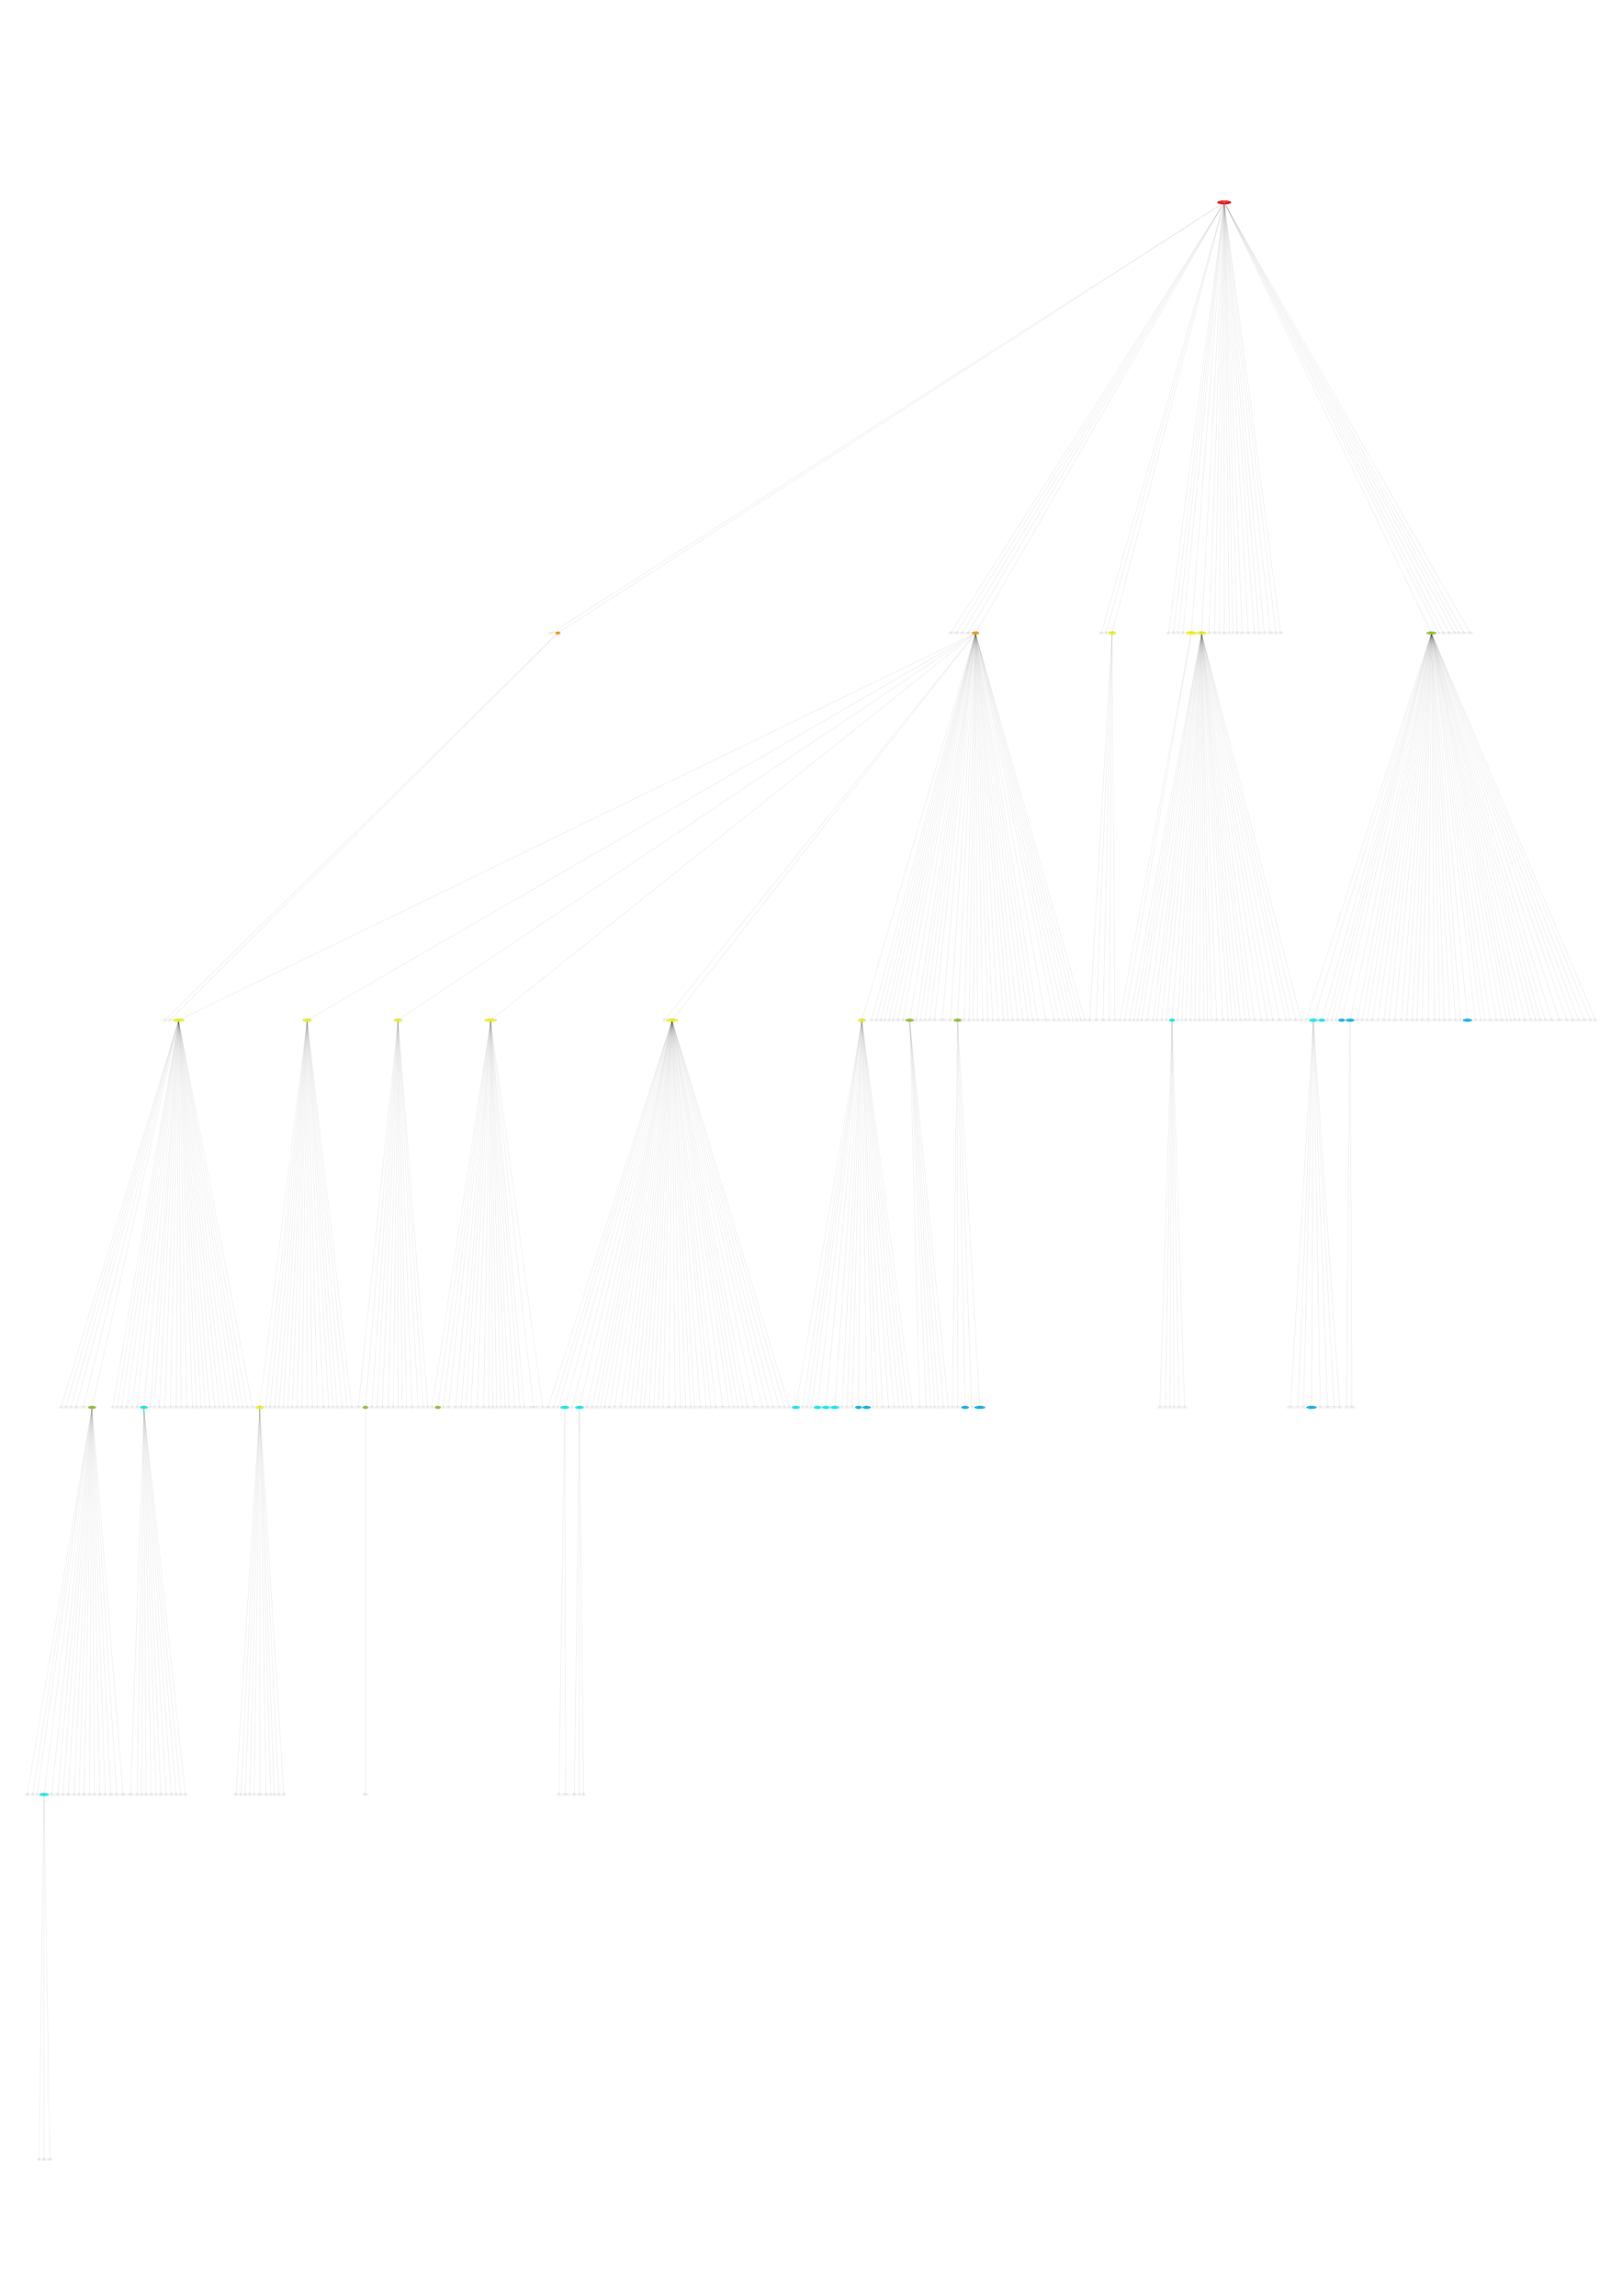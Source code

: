 digraph {
    graph[outputorder=edgesfirst size="32.1,45.8!" ratio="fill" margin="0.5" center=true, beautify=true];
    node [fontname="Calibri" style=filled fillcolor=white fontsize=18];

    //wedekind subgraph
    wedekind [label="Hartmut Wedekind\n1963", fontcolor=white, fillcolor=red, style=filled, shape=tripleoctagon, fontsize=24];
    a1 [label="Kreuzberger\n1969"];
    petzold [label="Petzold\n1970", fillcolor=orange, style=filled, shape=doubleoctagon];
    a3 [label="Bastian\n1972"];
    a4 [label="Clüsserath\n1972"];
    a5 [label="Osswald\n1972"];
    a6 [label="Albrecht, W.\n1974"];
    haerder [label="Theo Härder\n1975", fillcolor=orange, style=filled, shape=doubleoctagon];
    a8 [label="Dittmann\n1977"];
    a9 [label="Haag\n1981"];
    ortner [label="Erich Ortner\n1982", fillcolor=yellow, style=filled, shape=doubleoctagon];
    a11 [label="Eberlein\n1983"];
    a12 [label="Kratzer\n1986"];
    a13 [label="Schön\n1987"];
    a14 [label="Zörntlein\n1987"];
    beckstein [label="Clemens Beckstein\n1988", fillcolor=yellow, style=filled, shape=doubleoctagon];
    jablonski [label="Stefan Jablonski\n1989", fillcolor=yellow, style=filled, shape=doubleoctagon];
    a17 [label="Schreier\n1989"];
    a18 [label="Hofmann\n1990"];
    a19 [label="Nau\n1990"];
    a20 [label="Tielemann\n1990"];
    a21 [label="Ruf\n1991"];
    a22 [label="Leue\n1992"];
    a23 [label="Nagler\n1992"];
    a24 [label="Reinwald\n1993"];
    a25 [label="Steinbauer\n1993"];
    a26 [label="Sommer\n1993"];
    a27 [label="Kirsche\n1994"];
    a28 [label="Lührser\n1996"];
    a29 [label="Schottmüller\n1996"];
    a30 [label="Lenz\n1997"];
    a31 [label="Schuster\n1997"];
    lehner [label="Wolfgang Lehner\n1998", fillcolor=yellowgreen, style=filled, shape=doubleoctagon];
    a33 [label="Lotter\n1998"];
    a34 [label="Teschke\n1999"];
    a35 [label="Albrecht, J.\n2001"];
    a36 [label="Günzel\n2001"];
    a37 [label="Bauer\n2002"];
    a38 [label="Hümmer\n2004"];
    a39 [label="Schlesinger\n2004"];
    wedekind -> a1,petzold,a3,a4,a5,a6;
    wedekind -> haerder,a8,a9,ortner;
    wedekind -> a11,a12,a13,a14,beckstein,jablonski;
    wedekind -> a17,a18,a19,a20,a21,a22,a23,a24,a25,a26,a27,a28,a29,a30,a31;
    wedekind -> lehner,a33,a34,a35,a36,a37,a38,a39;

    //petzold subgraph
    b1 [label="Albers\n1995"];
    b2 [label="Stahlinger\n1996"];
    petzold -> b1,b2;

    //haerder subgraph
    effelsberg [label="Wolfgang Effelsberg\n1981", fillcolor=yellow, style=filled, shape=doubleoctagon];
    reuter [label="Andreas Reuter\n1981", fillcolor=yellow, style=filled, shape=doubleoctagon];
    kuespert [label="Klaus Küspert\n1985", fillcolor=yellow, style=filled, shape=doubleoctagon];
    mwegener [label="Klaus Meyer-Wegener\n1986", fillcolor=yellow, style=filled, shape=doubleoctagon];
    c5 [label="Peinl\n1986"];
    mitschang [label="Bernhard Mitschang\n1988", fillcolor=yellow, style=filled, shape=doubleoctagon];
    rahm [label="Erhard Rahm\n1988", fillcolor=yellow, style=filled, shape=doubleoctagon];
    c8 [label="Mattos\n1989"];
    c9 [label="Sikeler\n1989"];
    c10 [label="Pappe\n1990"];
    c11 [label="Yan\n1991"];
    c12 [label="Hübel\n1992"];
    c13 [label="Käfer\n1992"];
    c14 [label="Schöning\n1992"];
    c15 [label="Sutter\n1992"];
    dessloch [label="Stefan Deßloch\n1993", fillcolor=yellowgreen, style=filled,  shape=doubleoctagon];
    c17 [label="Chen\n1995"];
    c18 [label="Marek\n1995"];
    c19 [label="Herbst\n1996"];
    c20 [label="Reinert\n1996"];
    c21 [label="Thomas\n1996"];
    c22 [label="de Ferreira Rezende\n1997"];
    c23 [label="Gesmann\n1997"];
    ritter [label="Norbert Ritter\n1997", fillcolor=yellowgreen, style=filled,  shape=doubleoctagon];
    c25 [label="Sauter\n1998"];
    c26 [label="Brayner\n1999"];
    c27 [label="Nik\n1999"];
    c28 [label="Loeser\n2000"];
    c29 [label="Zhang, N.\n2000"];
    c30 [label="Steiert\n2001"];
    c31 [label="Marder\n2002"];
    c32 [label="Zhang, W.\n2002"];
    c33 [label="Hergula\n2003"];
    c34 [label="Bon\n2004"];
    c35 [label="Mahnke\n2004"];
    c36 [label="Flehmig\n2005"];
    c37 [label="Haustein\n2005"];
    c38 [label="Kovse\n2005"];
    c39 [label="Dopichaj\n2007"];
    c40 [label="Mathis\n2009"];
    c41 [label="de Aguiar Moraes Filho\n2010"];
    c42 [label="Ribeiro\n2010"];
    c43 [label="Schmidt\n2011"];
    c44 [label="Weiner\n2011"];
    c45 [label="Bächle\n2012"];
    c46 [label="Ou\n2012"];
    c47 [label="Schall\n2015"];
    c48 [label="Izadi\n2016"];
    c49 [label="Sauer\n2017"];
    haerder -> effelsberg,reuter,kuespert,mwegener;
    haerder -> c5,mitschang,rahm,c8,c9,c10;
    haerder -> c11,c12,c13,c14,c15,dessloch,c17,c18,c19,c20;
    haerder -> c21,c22,c23,ritter,c25,c26,c27,c28,c29,c30;
    haerder -> c31,c32,c33,c34,c35,c36,c37,c38,c39,c40;
    haerder -> c41,c42,c43,c44,c45,c46,c47,c48,c49;

    //effelsberg subgraph
    ca1 [label="Bär\n1993"];
    ca2 [label="Hofmann\n1993"];
    ca3 [label="Mayer\n1993"];
    ca4 [label="Lamparter\n1994"];
    ca5 [label="Meyer-Boudnik\n1994"];
    fischer [label="Stefan Fischer\n1996", fillcolor=yellowgreen, style=filled, shape=doubleoctagon];
    ca7 [label="Keller\n1996"];
    ca8 [label="Fischer\n1997"];
    ca9 [label="Geyer\n1999"];
    ca10 [label="Holfelder\n1998"];
    ca11 [label="Lienhart\n1998"];
    ca12 [label="Pfeiffer\n1999"];
    mauve [label="Martin Mauve\n2000", fillcolor=cyan, style=filled, shape=doubleoctagon];
    ca14 [label="Weiss\n2000"];
    ca15 [label="Hilt\n2001"];
    ca16 [label="Kuhmünch\n2001"];
    ca17 [label="Kühne\n2002"];
    ca18 [label="Schremmer\n2002"];
    ca19 [label="Widmer\n2003"];
    ca20 [label="Denda\n2004"];
    ca21 [label="Hänselmann\n2004"];
    ca22 [label="Vogel\n2004"];
    ca23 [label="Liebig\n2005"];
    ca24 [label="Füssler\n2007"];
    ca25 [label="Kopf\n2007"];
    ca26 [label="Scheele\n2007"];
    ca27 [label="Schmitz\n2007"];
    ca28 [label="Busse\n2008"];
    ca29 [label="Steiner\n2008"];
    ca30 [label="Transier\n2008"];
    ca31 [label="Davoyan\n2010"];
    ca32 [label="King\n2010"];
    ca33 [label="Lampi\n2010"];
    ca34 [label="Guthier\n2012"];
    ca35 [label="Lemelson\n2013"];
    effelsberg -> ca1,ca2,ca3,ca4,ca5,fischer,ca7,ca8,ca9,ca10;
    effelsberg -> ca11,ca12,mauve,ca14,ca15,ca16,ca17,ca18,ca19,ca20;
    effelsberg -> ca21,ca22,ca23,ca24,ca25,ca26,ca27,ca28,ca29,ca30;
    effelsberg -> ca31,ca32,ca33,ca34,ca35;

    //fischer subgraph
    caa1 [label="Hellbrück\n2004"];
    caa2 [label="Walther\n2004"];
    caa3 [label="Jung\n2005"];
    werner [label="Christian Werner\n2006", fillcolor=cyan, style=filled, shape=doubleoctagon];
    caa5 [label="Pfisterer\n2007"];
    caa6 [label="Tiedemann\n2007"];
    caa7 [label="Khan\n2008"];
    caa8 [label="Buschmann\n2009"];
    caa9 [label="Carlson\n2009"];
    caa10 [label="Tirkawi\n2009"];
    caa11 [label="Wegener\n2009"];
    caa12 [label="Ransom\n2010"];
    caa13 [label="Krüger\n2011"];
    caa14 [label="Glombitza\n2012"];
    caa15 [label="Farooq\n2014"];
    caa16 [label="Gregorczyk\n2014"];
    caa17 [label="Gutbrod\n2014"];
    caa18 [label="Rothenpieler\n2014"];
    fischer -> caa1,caa2,caa3,werner,caa5,caa6,caa7,caa8,caa9,caa10;
    fischer -> caa11,caa12,caa13,caa14,caa15,caa16,caa17,caa18;

    //werner subgraph
    caaa1 [label="Carot\n2009"];
    caaa2 [label="Lipphardt\n2009"];
    caaa3 [label="Poehlsen\n2009"];
    werner -> caaa1,caaa2,caaa3;

    //mauve subgraph
    cab1 [label="Scheuermann\n2007"];
    cab2 [label="Caliskan\n2008"];
    cab3 [label="Kiess\n2008"];
    cab4 [label="Lochert\n2008"];
    cab5 [label="Hoerster\n2009"];
    cab6 [label="Tran\n2009"];
    cab7 [label="Wewetzer\n2009"];
    cab8 [label="Rybicki\n2011"];
    cab9 [label="Jerschow\n2012"];
    cab10 [label="Baselt\n2013"];
    cab11 [label="Kerper\n2013"];
    cab12 [label="Koegel\n2013"];
    mauve -> cab1,cab2,cab3,cab4,cab5,cab6,cab7,cab8,cab9,cab10;
    mauve -> cab11,cab12;

    //reuter subgraph
    walter [label="Bernd Walter\n1985", fillcolor=yellow, style=filled,  shape=doubleoctagon];
    cb2 [label="Jian\n1987"];
    cb3 [label="Garidis\n1990"];
    cb4 [label="Duppel\n1991"];
    cb5 [label="Han\n1991"];
    cb6 [label="Liebelt\n1991"];
    cb7 [label="Schiele\n1991"];
    cb8 [label="Zeller\n1991"];
    cb9 [label="Winckler\n1994"];
    cb10 [label="Becker\n1995"];
    cb11 [label="Günthör\n1996"];
    cb12 [label="Wächter\n1996"];
    cb13 [label="Wörner\n1996"];
    cb14 [label="Thalheimer\n1997"];
    cb15 [label="Pollak\n1999"];
    cb16 [label="Röhrle\n1999"];
    cb17 [label="Zink\n2000"];
    cb18 [label="Schneider\n2003"];
    cb19 [label="Böhr\n2011"];
    cb20 [label="Nehmer\n2011"];
    reuter -> walter,cb2,cb3,cb4,cb5,cb6,cb7,cb8,cb9,cb10;
    reuter -> cb11,cb12,cb13,cb14,cb15,cb16,cb17,cb18,cb19,cb20;

    //walter
    cba1 [label="Karjoth\n1987"];
    cba2 [label="Gehlen\n1992"];
    cba3 [label="Maier\n1992"];
    cba4 [label="Thomas\n1992"];
    cba5 [label="Ley\n1993"];
    cba6 [label="Benzschawel\n1995"];
    cba7 [label="Ruttgers\n1997"];
    cba8 [label="Hoff\n2002"];
    cba9 [label="Klink\n2006"];
    cba10 [label="Reuther\n2007"];
    cba11 [label="Weber\n2007"];
    walter -> cba1,cba2,cba3,cba4,cba5,cba6,cba7,cba8,cba9,cba10,cba11;

    //kuespert subgraph
    cc1 [label="Schaarschmidt\n1999"];
    stoerl [label="Uta Störl\n1999", fillcolor=yellowgreen, style=filled, shape=doubleoctagon];
    cc3 [label="Hüsemann\n2002"];
    cc4 [label="Lufter\n2005"];
    cc5 [label="Dorendorf\n2006"];
    cc6 [label="Gollmick\n2006"];
    cc7 [label="Skatulla\n2006"];
    cc8 [label="Stolze\n2006"];
    cc9 [label="Müller\n2008"];
    cc10 [label="Wiese\n2011"];
    cc11 [label="Rabinovitch\n2012"];
    cc12 [label="Döhring\n2013"];
    cc13 [label="Liebisch\n2014"];
    cc14 [label="Koch\n2016"];
    kuespert -> cc1,stoerl,cc3,cc4,cc5,cc6,cc7,cc8,cc9,cc10;
    kuespert -> cc11,cc12,cc13,cc14;

    //stoerl subgraph
    cca1 [label="Hillenbrand\n2023"];
    stoerl -> cca1;

    //meyer-wegener subgraph
    cd1 [label="Krasser\n1992"];
    cd2 [label="Kai Bruns\n1994", fillcolor=yellowgreen, style=filled,  shape=doubleoctagon];
    cd3 [label="Hegel\n1995"];
    cd4 [label="Käckenhoff\n1995"];
    cd5 [label="Baumgarten\n1999"];
    cd6 [label="Böhm\n1999"];
    cd7 [label="Schulze\n1999"];
    cd8 [label="Berthold\n2002"];
    cd9 [label="Meyerhöfer\n2007"];
    cd10 [label="Suchomski\n2008"];
    cd11 [label="Weiß\n2009"];
    cd12 [label="Entin\n2010"];
    cd13 [label="Daum\n2011"];
    cd14 [label="Irmert\n2011"];
    cd15 [label="Nagy\n2012"];
    cd16 [label="Weiler\n2012"];
    cd17 [label="Lauterwald\n2015"];
    cd18 [label="Stern\n2020"];
    cd19 [label="Pollner\n2021"];
    cd20 [label="Beena Gopalakrishnan Nair\n2021"];
    cd21 [label="Schwab\n2022"];
    mwegener -> cd1,cd2,cd3,cd4,cd5,cd6,cd7,cd8,cd9,cd10;
    mwegener -> cd11,cd12,cd13,cd14,cd15,cd16,cd17,cd18,cd19,cd20;
    mwegener -> cd21;

    //mitschang subgraph
    ce1 [label="Jaedicke\n1999"];
    ce2 [label="Sellentin\n1999"];
    ce3 [label="Frank\n2002"];
    schwarz [label="Holger Schwarz\n2002", fillcolor=cyan, style=filled, shape=doubleoctagon];
    ce5 [label="Mariucci\n2004"];
    nicklas [label="Daniela Nicklas\n2005", fillcolor=cyan, style=filled, shape=doubleoctagon];
    ce7 [label="Mangold\n2007"];
    ce8 [label="Schwarz\n2007"];
    ce9 [label="Kraft\n2009"];
    ce10 [label="Lu\n2009"];
    ce11 [label="Heinkel\n2011"];
    ce12 [label="Jakob\n2010"];
    ce13 [label="Radeschütz\n2011"];
    ce14 [label="Vrhovnik\n2011"];
    ce15 [label="Wagner\n2011"];
    ce16 [label="Kaiser\n2012"];
    ce17 [label="Minguez\n2012"];
    ce18 [label="Brodt\n2013"];
    ce19 [label="Hönle\n2013"];
    ce20 [label="Cipriani\n2014"];
    ce21 [label="Schiller\n2014"];
    ce22 [label="Silcher\n2014"];
    ce23 [label="Gröger\n2015"];
    ce24 [label="Niedermann\n2015"];
    ce25 [label="Wagner\n2015"];
    ce26 [label="Reimann\n2016"];
    ce27 [label="Kassner\n2017"];
    ce28 [label="Lübbe\n2017"];
    ce29 [label="Stach\n2017"];
    ce30 [label="Waizenegger\n2017"];
    ce31 [label="Hirmer\n2018"];
    ce32 [label="Hoos\n2018"];
    ce33 [label="Hüffmeyer\n2019"];
    ce34 [label="Königsberger\n2019"];
    ce35 [label="da Silva\n2020"];
    ce36 [label="Kiefer\n2020"];
    ce37 [label="Weber\n2020"];
    ce38 [label="Giebler\n2021"];
    ce39 [label="Hirtsch\n2021"];
    ce40 [label="Villanueva Zacarias\n2021"];
    ce41 [label="Mormul\n2022"];
    ce42 [label="Behringer\n2023"];
    ce43 [label="Riegger\n2023"];
    ce44 [label="del Gaudio\n2024"];
    ce45 [label="Eichler\n2024"];
    ce46 [label="Ziegler\n2024"];
    mitschang -> ce1,ce2,ce3,schwarz,ce5,nicklas,ce7,ce8,ce9,ce10;
    mitschang -> ce11,ce12,ce13,ce14,ce15,ce16,ce17,ce18,ce19,ce20;
    mitschang -> ce21,ce22,ce23,ce24,ce25,ce26,ce27,ce28,ce29,ce30;
    mitschang -> ce31,ce32,ce33,ce34,ce35,ce36,ce37,ce38,ce39,ce40;
    mitschang -> ce41,ce42,ce43,ce44,ce45,ce46;

    //schwarz subgraph
    cea1 [label="Fritz\n2021"];
    cea2 [label="Treder-Tschechlov\n2024"];
    schwarz -> cea1,cea2;

    //nicklas subgraph
    ceb1 [label="Busemann\n2012"];
    ceb2 [label="Kuka\n2015"];
    ceb3 [label="Kasrin\n2023"];
    nicklas -> ceb1,ceb2,ceb3;

    //rahm subgraph
    cf1 [label="Robert Müller\n2002", fillcolor=cyan, style=filled, shape=doubleoctagon];
    cf2 [label="Melnik\n2004"];
    cf3 [label="Greiner\n2005"];
    cf4 [label="Do\n2006"];
    cf5 [label="Toralf Kirsten\n2007", fillcolor=cyan, style=filled, shape=doubleoctagon];
    cf6 [label="Andreas Thor\n2008", fillcolor=cyan, style=filled, shape=doubleoctagon];
    cf7 [label="Holger Märtens\n2008", fillcolor=cyan, style=filled,  shape=doubleoctagon];
    cf8 [label="Golovin\n2010"];
    cf9 [label="Hartung\n2011"];
    cf10 [label="Peukert\n2013"];
    cf11 [label="Anika Groß\n2014", fillcolor=deepskyblue, style=filled, shape=doubleoctagon];
    cf12 [label="Hanna Köpcke\n2014", fillcolor=deepskyblue, style=filled,  shape=doubleoctagon];
    cf13 [label="Kolb\n2014"];
    cf14 [label="Arnold\n2015"];
    cf15 [label="Petermann\n2019"];
    cf16 [label="Nentwig\n2020"];
    cf17 [label="Christen\n2020"];
    cf18 [label="Saeedi\n2021"];
    cf19 [label="Franke\n2024"];
    cf20 [label="Rost\n2024"];
    cf21 [label="Obraczka\n2025"];
    rahm -> cf1,cf2,cf3,cf4,cf5,cf6,cf7,cf8,cf9,cf10;
    rahm -> cf11,cf12,cf13,cf14,cf15,cf16,cf17,cf18,cf19,cf20;
    rahm -> cf21;

    //dessloch subgraph
    cg1 [label="Hilliger von Thile\n2008"];
    cg2 [label="Göres\n2009"];
    cg3 [label="Stumm\n2010"];
    cg4 [label="Jörg\n2013"];
    cg5 [label="Hu\n2017"];
    cg6 [label="Schildgen\n2017"];
    cg7 [label="Qu\n2020"];
    dessloch -> cg1,cg2,cg3,cg4,cg5,cg6,cg7;

    //ritter subgraph
    ch1 [label="Holze\n2011"];
    ch2 [label="von Riegen\n2012"];
    ch3 [label="Fabian Panse\n2014", fillcolor=deepskyblue, style=filled, shape=doubleoctagon];
    ch4 [label="Gessert\n2018"];
    ch5 [label="Wolfram Wingerath\n2018", fillcolor=deepskyblue, style=filled, shape=doubleoctagon];
    ritter -> ch1,ch2,ch3,ch4,ch5;

    //ortner subgraph
    d1 [label="Hellmuth\n1997"];
    d2 [label="Schienmann\n1997"];
    d3 [label="Britzelmaier\n1998"];
    d4 [label="Schieber\n1998"];
    d5 [label="Lehmann\n1998"];
    ortner -> d1,d2,d3,d4,d5;

    //beckstein subgraph
    e1 [label="Maier\n1999"];
    e2 [label="Klausner\n2001"];
    beckstein -> e1,e2;

    //jablonski
    f1 [label="Bußler\n1997"];
    f2 [label="Heinl\n1999"];
    f3 [label="Stein\n1999"];
    f4 [label="Neeb\n2001"];
    f5 [label="Schamburger\n2001"];
    f6 [label="Horn\n2003"];
    f7 [label="Xiao\n2003"];
    f8 [label="Schlundt\n2004"];
    f9 [label="Meiler\n2005"];
    petrov [label="Ilia Petrov\n2005", fillcolor=cyan, style=filled, shape=doubleoctagon];
    f11 [label="Mayer\n2006"];
    f12 [label="Lay\n2007"];
    f13 [label="Müller\n2007"];
    f14 [label="Faerber\n2010"];
    f15 [label="Götz\n2010"];
    f16 [label="Rehman\n2010"];
    f17 [label="Talib\n2011"];
    f18 [label="Volz\n2011"];
    f19 [label="Igler\n2012"];
    f20 [label="Meerkamm\n2012"];
    f21 [label="Schneider\n2013"];
    f22 [label="Hecht\n2014"];
    f23 [label="Jahn\n2014"];
    f24 [label="Roth\n2014"];
    f25 [label="Schönig\n2015"];
    f26 [label="Zeising\n2015"];
    f27 [label="Seitz\n2016"];
    f28 [label="Wiedmann\n2017"];
    f29 [label="Ackermann\n2018"];
    f30 [label="Baumann\n2018"];
    f31 [label="Fichtner\n2024"];
    f32 [label="Schützenmeier\n2024"];
    f33 [label="Sturm\n2024"];
    f34 [label="Käppel\n2025"];
    f35 [label="Neuberger\n2025"];
    f36 [label="Petter\n2025"];
    jablonski -> f1,f2,f3,f4,f5,f6,f7,f8,f9,petrov;
    jablonski -> f11,f12,f13,f14,f15,f16,f17,f18,f19,f20;
    jablonski -> f21,f22,f23,f24,f25,f26,f27,f28,f29,f30;
    jablonski -> f31,f32,f33,f34,f35,f36;

    //pretrov subgraph
    fa1 [label="Gottstein\n2016"];
    fa2 [label="Hardock\n2020"];
    fa3 [label="Bang\n2022"];
    fa4 [label="Vincon\n2022"];
    fa5 [label="Riegger\n2023"];
    fa6 [label="Bernhardt\n2025"];
    petrov -> fa1,fa2,fa3,fa4,fa5,fa6;

    //lehner subgraph
    g2 [label="Schmidt\n2006"];
    gemulla [label="Rainer Gemulla\n2008", fillcolor=cyan, style=filled,  shape=doubleoctagon];
    g4 [label="Dirk Habich\n2008", fillcolor=cyan, style=filled,  shape=doubleoctagon];
    g5 [label="Jugel\n2009"];
    g6 [label="Legler\n2009"];
    g7 [label="Rösch\n2009"];
    g8 [label="Maik Thiele\n2010", fillcolor=deepskyblue, style=filled, shape=doubleoctagon];
    boehm [label="Matthias Böhm\n2011", fillcolor=deepskyblue, style=filled, shape=doubleoctagon];
    g10 [label="Jäcksch\n2011"];
    g11 [label="Preißler\n2012"];
    g12 [label="Fischer\n2013"];
    g13 [label="Hahmann\n2013"];
    //g14 [label="Peukert\n2013"];
    g15 [label="Schlegel\n2013"];
    g16 [label="Dannecker\n2014"];
    g17 [label="Voigt\n2014"];
    g18 [label="Braunschweig\n2015"];
    g19 [label="Eberius\n2015"];
    g20 [label="Tim Kiefer\n2015"];
    g21 [label="Siksnys\n2015"];
    g22 [label="Kernert\n2016"];
    g23 [label="Vasilyeva\n2016"];
    g24 [label="Theodorou\n2016"];
    g25 [label="Herrmann\n2017"];
    g26 [label="Jäkel\n2017"];
    g27 [label="Karnagel\n2017"];
    g28 [label="Kissinger\n2017"];
    g29 [label="Neupane\n2017"];
    g30 [label="Oukid\n2017"];
    g31 [label="Marcus Paradies\n2017", fillcolor=deepskyblue, style=filled, shape=doubleoctagon];
    g32 [label="Hartmann\n2018"];
    g33 [label="Kolditz\n2018"];
    g34 [label="Idris\n2019"];
    g35 [label="Raisal Munir\n2019"];
    g36 [label="Damme\n2020"];
    g37 [label="Jahan Lisa\n2020"];
    g38 [label="Kegel\n2020"];
    g39 [label="Koci\n2020"];
    g40 [label="Krause\n2020"];
    g41 [label="Lersch\n2020"];
    g42 [label="Ungethüm\n2020"];
    g43 [label="Günther\n2021"];
    g44 [label="Schad\n2021"];
    g45 [label="Ulbricht\n2021"];
    g46 [label="Zarubin\n2022"];
    g47 [label="Hertzschuch\n2023"];
    g48 [label="Moghaddamfar\n2023"];
    g49 [label="Rehrmann\n2023"];
    g50 [label="Woltmann\n2023"];
    g51 [label="Gonsior\n2024"];
    g52 [label="Hildebrandt\n2024"];
    g53 [label="Pietrzyk\n2024"];
    g54 [label="Reusch\n2024"];
    lehner -> g2,gemulla,g4,g5,g6,g7,g8,boehm,g10;
    lehner -> g11,g12,g13,g15,g16,g17,g18,g19,g20;
    lehner -> g21,g22,g23,g24,g25,g26,g27,g28,g29,g30;
    lehner -> g31,g32,g33,g34,g35,g36,g37,g38,g39,g40;
    lehner -> g41,g42,g43,g44,g45,g46,g47,g48,g49,g50;
    lehner -> g51,g52,g53,g54;

    //gemulla subgraph
    ga1 [label="Makari Manshadi\n2014"];
    ga2 [label="del Corro\n2016"];
    ga3 [label="Teflioudi\n2016"];
    ga4 [label="Kaustubh Beedkar\n2017", fillcolor=deepskyblue, style=filled,  shape=doubleoctagon];
    ga5 [label="Gashteovski\n2021"];
    ga6 [label="Renz-Wieland\n2022"];
    ga7 [label="Ruffinelli\n2023"];
    ga8 [label="Kochsiek\n2024"];
    gemulla -> ga1,ga2,ga3,ga4,ga5,ga6,ga7,ga8;

    //boehm subgraph
    gb1 [label="Phani\n2024"];
    gb2 [label="Baunsgaard\n2025"];
    boehm -> gb1,gb2
}
